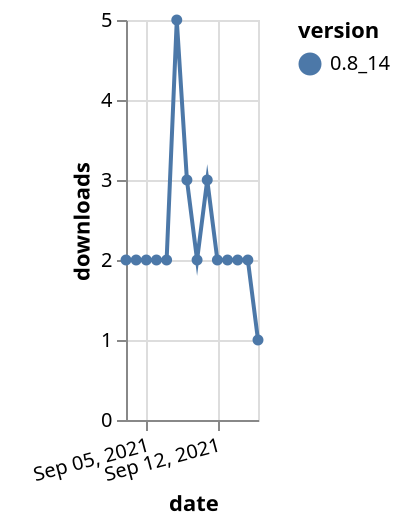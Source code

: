 {"$schema": "https://vega.github.io/schema/vega-lite/v5.json", "description": "A simple bar chart with embedded data.", "data": {"values": [{"date": "2021-09-03", "total": 4720, "delta": 2, "version": "0.8_14"}, {"date": "2021-09-04", "total": 4722, "delta": 2, "version": "0.8_14"}, {"date": "2021-09-05", "total": 4724, "delta": 2, "version": "0.8_14"}, {"date": "2021-09-06", "total": 4726, "delta": 2, "version": "0.8_14"}, {"date": "2021-09-07", "total": 4728, "delta": 2, "version": "0.8_14"}, {"date": "2021-09-08", "total": 4733, "delta": 5, "version": "0.8_14"}, {"date": "2021-09-09", "total": 4736, "delta": 3, "version": "0.8_14"}, {"date": "2021-09-10", "total": 4738, "delta": 2, "version": "0.8_14"}, {"date": "2021-09-11", "total": 4741, "delta": 3, "version": "0.8_14"}, {"date": "2021-09-12", "total": 4743, "delta": 2, "version": "0.8_14"}, {"date": "2021-09-13", "total": 4745, "delta": 2, "version": "0.8_14"}, {"date": "2021-09-14", "total": 4747, "delta": 2, "version": "0.8_14"}, {"date": "2021-09-15", "total": 4749, "delta": 2, "version": "0.8_14"}, {"date": "2021-09-16", "total": 4750, "delta": 1, "version": "0.8_14"}]}, "width": "container", "mark": {"type": "line", "point": {"filled": true}}, "encoding": {"x": {"field": "date", "type": "temporal", "timeUnit": "yearmonthdate", "title": "date", "axis": {"labelAngle": -15}}, "y": {"field": "delta", "type": "quantitative", "title": "downloads"}, "color": {"field": "version", "type": "nominal"}, "tooltip": {"field": "delta"}}}